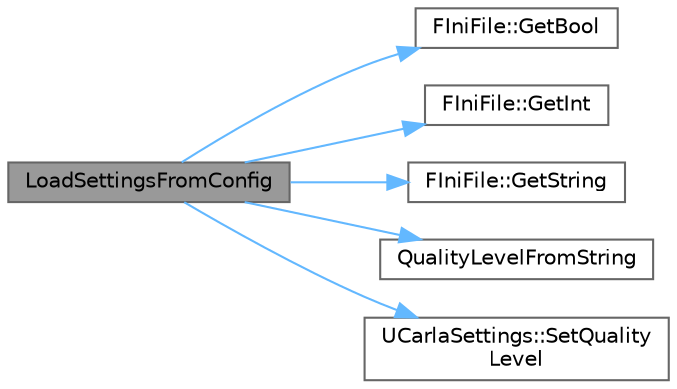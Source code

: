 digraph "LoadSettingsFromConfig"
{
 // INTERACTIVE_SVG=YES
 // LATEX_PDF_SIZE
  bgcolor="transparent";
  edge [fontname=Helvetica,fontsize=10,labelfontname=Helvetica,labelfontsize=10];
  node [fontname=Helvetica,fontsize=10,shape=box,height=0.2,width=0.4];
  rankdir="LR";
  Node1 [id="Node000001",label="LoadSettingsFromConfig",height=0.2,width=0.4,color="gray40", fillcolor="grey60", style="filled", fontcolor="black",tooltip=" "];
  Node1 -> Node2 [id="edge1_Node000001_Node000002",color="steelblue1",style="solid",tooltip=" "];
  Node2 [id="Node000002",label="FIniFile::GetBool",height=0.2,width=0.4,color="grey40", fillcolor="white", style="filled",URL="$d6/de8/classFIniFile.html#a951d1e6601a472980d10666c3e01dd3d",tooltip=" "];
  Node1 -> Node3 [id="edge2_Node000001_Node000003",color="steelblue1",style="solid",tooltip=" "];
  Node3 [id="Node000003",label="FIniFile::GetInt",height=0.2,width=0.4,color="grey40", fillcolor="white", style="filled",URL="$d6/de8/classFIniFile.html#ae4e12c8fd62cea857e718ac066657297",tooltip=" "];
  Node1 -> Node4 [id="edge3_Node000001_Node000004",color="steelblue1",style="solid",tooltip=" "];
  Node4 [id="Node000004",label="FIniFile::GetString",height=0.2,width=0.4,color="grey40", fillcolor="white", style="filled",URL="$d6/de8/classFIniFile.html#aaa6537e119fba826b0958195237202a7",tooltip=" "];
  Node1 -> Node5 [id="edge4_Node000001_Node000005",color="steelblue1",style="solid",tooltip=" "];
  Node5 [id="Node000005",label="QualityLevelFromString",height=0.2,width=0.4,color="grey40", fillcolor="white", style="filled",URL="$dc/d42/CarlaSettings_8cpp.html#ab1cd26508512d8e907e1dfb2c86cb757",tooltip=" "];
  Node1 -> Node6 [id="edge5_Node000001_Node000006",color="steelblue1",style="solid",tooltip=" "];
  Node6 [id="Node000006",label="UCarlaSettings::SetQuality\lLevel",height=0.2,width=0.4,color="grey40", fillcolor="white", style="filled",URL="$d7/d1e/classUCarlaSettings.html#aa0d675637e55db086b3441792b26381e",tooltip="Sets the new quality settings level and make changes in the game related to it."];
}
